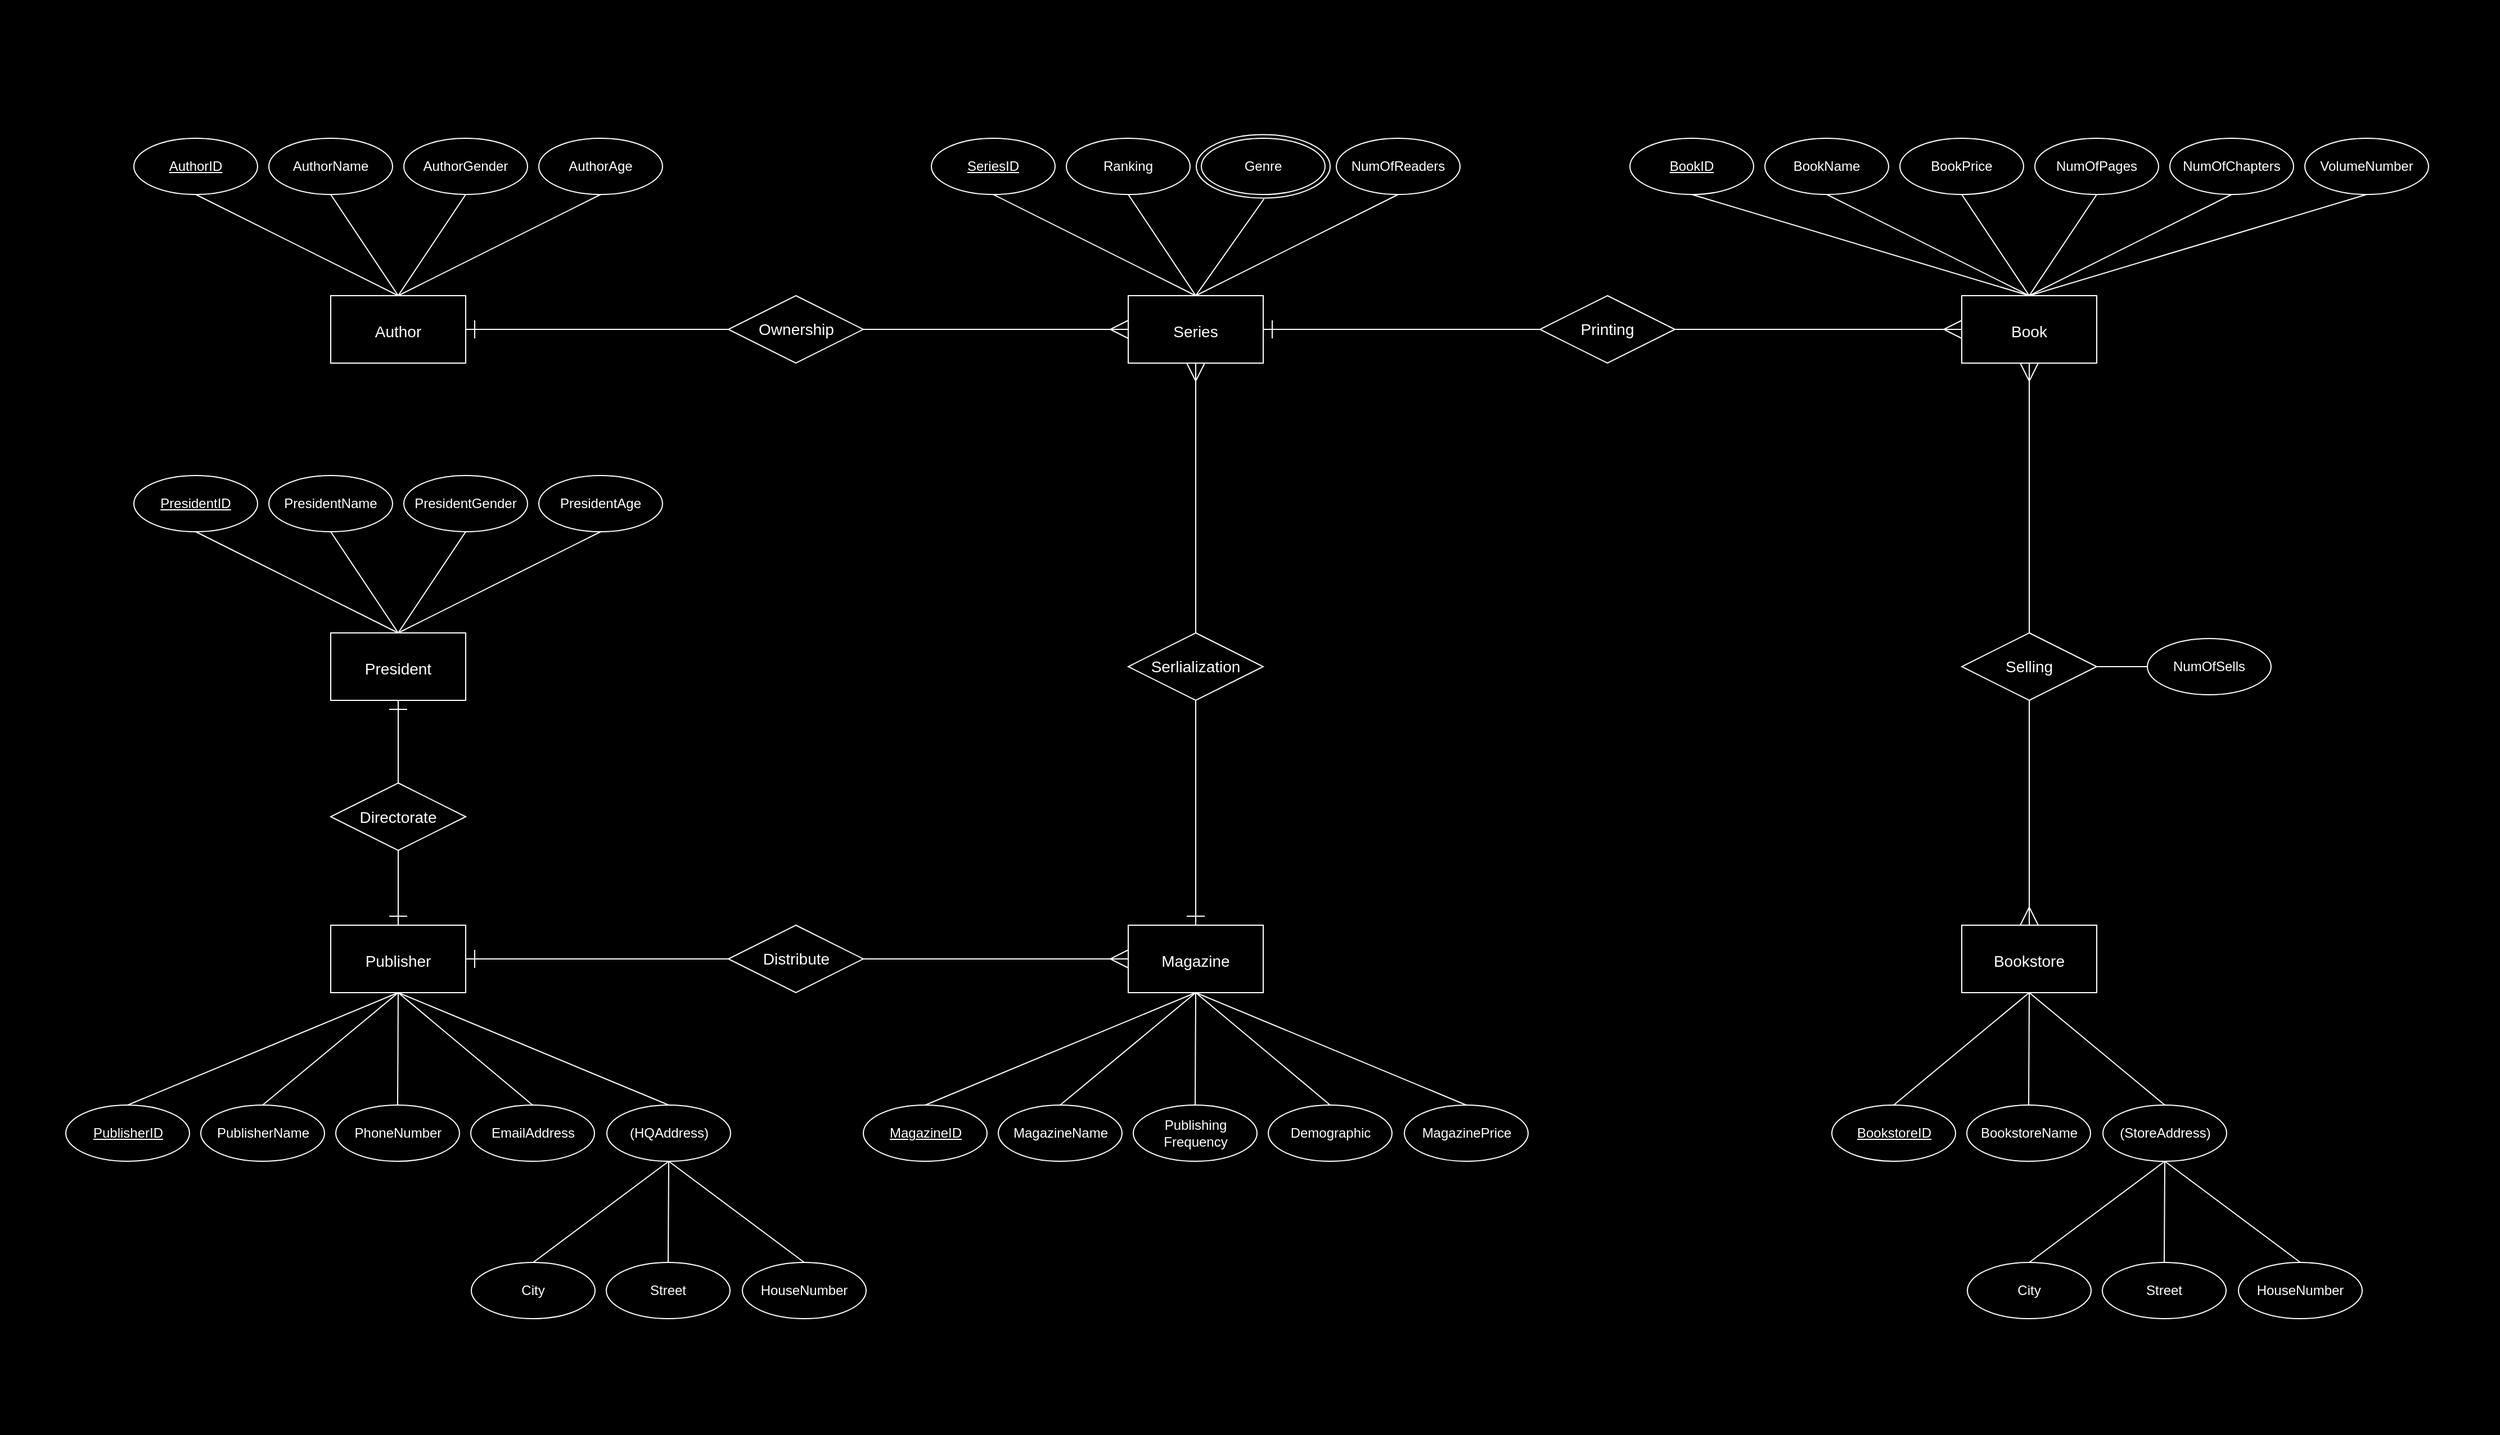 <mxfile version="22.1.5" type="device">
  <diagram name="1 oldal" id="LdYXTPRpe0XMzdJ52JUy">
    <mxGraphModel dx="3323" dy="1775" grid="0" gridSize="10" guides="1" tooltips="1" connect="1" arrows="1" fold="1" page="0" pageScale="1" pageWidth="1169" pageHeight="827" background="#000000" math="0" shadow="0">
      <root>
        <mxCell id="0" />
        <mxCell id="1" parent="0" />
        <mxCell id="yZiEA6InXQyQ__Hl09Rv-120" value="" style="rounded=0;whiteSpace=wrap;html=1;fillColor=#000000;" vertex="1" parent="1">
          <mxGeometry x="-418" y="-282" width="2220" height="1274" as="geometry" />
        </mxCell>
        <mxCell id="yZiEA6InXQyQ__Hl09Rv-39" value="Genre" style="ellipse;whiteSpace=wrap;html=1;fillColor=#000000;strokeColor=#FFFFFF;fontColor=#FFFFFF;" vertex="1" parent="1">
          <mxGeometry x="644.5" y="-163.2" width="119" height="56.4" as="geometry" />
        </mxCell>
        <mxCell id="yZiEA6InXQyQ__Hl09Rv-1" value="AuthorID" style="ellipse;whiteSpace=wrap;html=1;fillColor=#000000;strokeColor=#FFFFFF;fontColor=#FFFFFF;fontStyle=4" vertex="1" parent="1">
          <mxGeometry x="-300" y="-160" width="110" height="50" as="geometry" />
        </mxCell>
        <mxCell id="yZiEA6InXQyQ__Hl09Rv-2" value="&lt;p style=&quot;line-height: 100%;&quot;&gt;&lt;font style=&quot;font-size: 14px;&quot;&gt;Author&lt;/font&gt;&lt;/p&gt;" style="rounded=0;whiteSpace=wrap;html=1;fillColor=#000000;strokeColor=#FFFFFF;fontSize=20;fontColor=#FFFFFF;" vertex="1" parent="1">
          <mxGeometry x="-125" y="-20" width="120" height="60" as="geometry" />
        </mxCell>
        <mxCell id="yZiEA6InXQyQ__Hl09Rv-3" value="Ownership" style="rhombus;whiteSpace=wrap;html=1;fillColor=#000000;strokeColor=#FFFFFF;fontSize=14;fontColor=#FFFFFF;" vertex="1" parent="1">
          <mxGeometry x="228.5" y="-20" width="120" height="60" as="geometry" />
        </mxCell>
        <mxCell id="yZiEA6InXQyQ__Hl09Rv-5" value="&lt;p style=&quot;line-height: 100%;&quot;&gt;&lt;font style=&quot;font-size: 14px;&quot;&gt;Series&lt;/font&gt;&lt;/p&gt;" style="rounded=0;whiteSpace=wrap;html=1;fillColor=#000000;strokeColor=#FFFFFF;fontSize=20;fontColor=#FFFFFF;" vertex="1" parent="1">
          <mxGeometry x="584" y="-20" width="120" height="60" as="geometry" />
        </mxCell>
        <mxCell id="yZiEA6InXQyQ__Hl09Rv-6" value="&lt;p style=&quot;line-height: 100%;&quot;&gt;&lt;font style=&quot;font-size: 14px;&quot;&gt;Book&lt;/font&gt;&lt;/p&gt;" style="rounded=0;whiteSpace=wrap;html=1;fillColor=#000000;strokeColor=#FFFFFF;fontSize=20;fontColor=#FFFFFF;" vertex="1" parent="1">
          <mxGeometry x="1325" y="-20" width="120" height="60" as="geometry" />
        </mxCell>
        <mxCell id="yZiEA6InXQyQ__Hl09Rv-7" value="&lt;p style=&quot;line-height: 100%;&quot;&gt;&lt;font style=&quot;font-size: 14px;&quot;&gt;Bookstore&lt;/font&gt;&lt;/p&gt;" style="rounded=0;whiteSpace=wrap;html=1;fillColor=#000000;strokeColor=#FFFFFF;fontSize=20;fontColor=#FFFFFF;" vertex="1" parent="1">
          <mxGeometry x="1325" y="540" width="120" height="60" as="geometry" />
        </mxCell>
        <mxCell id="yZiEA6InXQyQ__Hl09Rv-8" value="&lt;p style=&quot;line-height: 100%;&quot;&gt;&lt;font style=&quot;font-size: 14px;&quot;&gt;Magazine&lt;/font&gt;&lt;/p&gt;" style="rounded=0;whiteSpace=wrap;html=1;fillColor=#000000;strokeColor=#FFFFFF;fontSize=20;fontColor=#FFFFFF;" vertex="1" parent="1">
          <mxGeometry x="584" y="540" width="120" height="60" as="geometry" />
        </mxCell>
        <mxCell id="yZiEA6InXQyQ__Hl09Rv-9" value="&lt;p style=&quot;line-height: 100%;&quot;&gt;&lt;font style=&quot;font-size: 14px;&quot;&gt;Publisher&lt;/font&gt;&lt;/p&gt;" style="rounded=0;whiteSpace=wrap;html=1;fillColor=#000000;strokeColor=#FFFFFF;fontSize=20;fontColor=#FFFFFF;" vertex="1" parent="1">
          <mxGeometry x="-125" y="540" width="120" height="60" as="geometry" />
        </mxCell>
        <mxCell id="yZiEA6InXQyQ__Hl09Rv-11" value="Printing" style="rhombus;whiteSpace=wrap;html=1;fillColor=#000000;strokeColor=#FFFFFF;fontSize=14;fontColor=#FFFFFF;" vertex="1" parent="1">
          <mxGeometry x="950" y="-20" width="120" height="60" as="geometry" />
        </mxCell>
        <mxCell id="yZiEA6InXQyQ__Hl09Rv-12" value="Serlialization" style="rhombus;whiteSpace=wrap;html=1;fillColor=#000000;strokeColor=#FFFFFF;fontSize=14;fontColor=#FFFFFF;" vertex="1" parent="1">
          <mxGeometry x="584" y="280" width="120" height="60" as="geometry" />
        </mxCell>
        <mxCell id="yZiEA6InXQyQ__Hl09Rv-13" value="Directorate" style="rhombus;whiteSpace=wrap;html=1;fillColor=#000000;strokeColor=#FFFFFF;fontSize=14;fontColor=#FFFFFF;" vertex="1" parent="1">
          <mxGeometry x="-125" y="413.5" width="120" height="60" as="geometry" />
        </mxCell>
        <mxCell id="yZiEA6InXQyQ__Hl09Rv-14" value="Selling" style="rhombus;whiteSpace=wrap;html=1;fillColor=#000000;strokeColor=#FFFFFF;fontSize=14;fontColor=#FFFFFF;" vertex="1" parent="1">
          <mxGeometry x="1325" y="280" width="120" height="60" as="geometry" />
        </mxCell>
        <mxCell id="yZiEA6InXQyQ__Hl09Rv-15" value="AuthorName" style="ellipse;whiteSpace=wrap;html=1;fillColor=#000000;strokeColor=#FFFFFF;fontColor=#FFFFFF;" vertex="1" parent="1">
          <mxGeometry x="-180" y="-160" width="110" height="50" as="geometry" />
        </mxCell>
        <mxCell id="yZiEA6InXQyQ__Hl09Rv-16" value="AuthorGender" style="ellipse;whiteSpace=wrap;html=1;fillColor=#000000;strokeColor=#FFFFFF;fontColor=#FFFFFF;" vertex="1" parent="1">
          <mxGeometry x="-60" y="-160" width="110" height="50" as="geometry" />
        </mxCell>
        <mxCell id="yZiEA6InXQyQ__Hl09Rv-17" value="AuthorAge" style="ellipse;whiteSpace=wrap;html=1;fillColor=#000000;strokeColor=#FFFFFF;fontColor=#FFFFFF;" vertex="1" parent="1">
          <mxGeometry x="60" y="-160" width="110" height="50" as="geometry" />
        </mxCell>
        <mxCell id="yZiEA6InXQyQ__Hl09Rv-19" value="" style="endArrow=none;html=1;rounded=0;strokeColor=#FFFFFF;entryX=0.5;entryY=1;entryDx=0;entryDy=0;exitX=0.5;exitY=0;exitDx=0;exitDy=0;" edge="1" parent="1" source="yZiEA6InXQyQ__Hl09Rv-2" target="yZiEA6InXQyQ__Hl09Rv-1">
          <mxGeometry width="50" height="50" relative="1" as="geometry">
            <mxPoint x="60" y="120" as="sourcePoint" />
            <mxPoint x="110" y="70" as="targetPoint" />
          </mxGeometry>
        </mxCell>
        <mxCell id="yZiEA6InXQyQ__Hl09Rv-20" value="" style="endArrow=none;html=1;rounded=0;strokeColor=#FFFFFF;entryX=0.5;entryY=1;entryDx=0;entryDy=0;exitX=0.5;exitY=0;exitDx=0;exitDy=0;" edge="1" parent="1" source="yZiEA6InXQyQ__Hl09Rv-2" target="yZiEA6InXQyQ__Hl09Rv-15">
          <mxGeometry width="50" height="50" relative="1" as="geometry">
            <mxPoint x="-50" y="-50" as="sourcePoint" />
            <mxPoint x="-60" y="-80" as="targetPoint" />
          </mxGeometry>
        </mxCell>
        <mxCell id="yZiEA6InXQyQ__Hl09Rv-21" value="" style="endArrow=none;html=1;rounded=0;strokeColor=#FFFFFF;entryX=0.5;entryY=1;entryDx=0;entryDy=0;exitX=0.5;exitY=0;exitDx=0;exitDy=0;" edge="1" parent="1" source="yZiEA6InXQyQ__Hl09Rv-2" target="yZiEA6InXQyQ__Hl09Rv-16">
          <mxGeometry width="50" height="50" relative="1" as="geometry">
            <mxPoint x="-60" y="-90" as="sourcePoint" />
            <mxPoint x="-115" y="-120" as="targetPoint" />
          </mxGeometry>
        </mxCell>
        <mxCell id="yZiEA6InXQyQ__Hl09Rv-22" value="" style="endArrow=none;html=1;rounded=0;strokeColor=#FFFFFF;entryX=0.5;entryY=1;entryDx=0;entryDy=0;exitX=0.5;exitY=0;exitDx=0;exitDy=0;" edge="1" parent="1" source="yZiEA6InXQyQ__Hl09Rv-2" target="yZiEA6InXQyQ__Hl09Rv-17">
          <mxGeometry width="50" height="50" relative="1" as="geometry">
            <mxPoint x="-45" as="sourcePoint" />
            <mxPoint x="5" y="-120" as="targetPoint" />
          </mxGeometry>
        </mxCell>
        <mxCell id="yZiEA6InXQyQ__Hl09Rv-23" value="SeriesID" style="ellipse;whiteSpace=wrap;html=1;fillColor=#000000;strokeColor=#FFFFFF;fontColor=#FFFFFF;fontStyle=4" vertex="1" parent="1">
          <mxGeometry x="409" y="-160" width="110" height="50" as="geometry" />
        </mxCell>
        <mxCell id="yZiEA6InXQyQ__Hl09Rv-24" value="Ranking" style="ellipse;whiteSpace=wrap;html=1;fillColor=#000000;strokeColor=#FFFFFF;fontColor=#FFFFFF;" vertex="1" parent="1">
          <mxGeometry x="529" y="-160" width="110" height="50" as="geometry" />
        </mxCell>
        <mxCell id="yZiEA6InXQyQ__Hl09Rv-25" value="Genre" style="ellipse;whiteSpace=wrap;html=1;fillColor=#000000;strokeColor=#FFFFFF;fontColor=#FFFFFF;" vertex="1" parent="1">
          <mxGeometry x="649" y="-160" width="110" height="50" as="geometry" />
        </mxCell>
        <mxCell id="yZiEA6InXQyQ__Hl09Rv-26" value="NumOfReaders" style="ellipse;whiteSpace=wrap;html=1;fillColor=#000000;strokeColor=#FFFFFF;fontColor=#FFFFFF;" vertex="1" parent="1">
          <mxGeometry x="769" y="-160" width="110" height="50" as="geometry" />
        </mxCell>
        <mxCell id="yZiEA6InXQyQ__Hl09Rv-27" value="" style="endArrow=none;html=1;rounded=0;strokeColor=#FFFFFF;entryX=0.5;entryY=1;entryDx=0;entryDy=0;exitX=0.5;exitY=0;exitDx=0;exitDy=0;" edge="1" parent="1" source="yZiEA6InXQyQ__Hl09Rv-5" target="yZiEA6InXQyQ__Hl09Rv-26">
          <mxGeometry width="50" height="50" relative="1" as="geometry">
            <mxPoint x="45" y="-10" as="sourcePoint" />
            <mxPoint x="225" y="-100" as="targetPoint" />
          </mxGeometry>
        </mxCell>
        <mxCell id="yZiEA6InXQyQ__Hl09Rv-28" value="" style="endArrow=none;html=1;rounded=0;strokeColor=#FFFFFF;exitX=0.5;exitY=0;exitDx=0;exitDy=0;entryX=0.506;entryY=1.08;entryDx=0;entryDy=0;entryPerimeter=0;" edge="1" parent="1" source="yZiEA6InXQyQ__Hl09Rv-5" target="yZiEA6InXQyQ__Hl09Rv-25">
          <mxGeometry width="50" height="50" relative="1" as="geometry">
            <mxPoint x="654" y="-10" as="sourcePoint" />
            <mxPoint x="710" y="-90" as="targetPoint" />
          </mxGeometry>
        </mxCell>
        <mxCell id="yZiEA6InXQyQ__Hl09Rv-29" value="" style="endArrow=none;html=1;rounded=0;strokeColor=#FFFFFF;entryX=0.5;entryY=1;entryDx=0;entryDy=0;exitX=0.5;exitY=0;exitDx=0;exitDy=0;" edge="1" parent="1" source="yZiEA6InXQyQ__Hl09Rv-5" target="yZiEA6InXQyQ__Hl09Rv-24">
          <mxGeometry width="50" height="50" relative="1" as="geometry">
            <mxPoint x="650" y="-60" as="sourcePoint" />
            <mxPoint x="714" y="-100" as="targetPoint" />
          </mxGeometry>
        </mxCell>
        <mxCell id="yZiEA6InXQyQ__Hl09Rv-30" value="" style="endArrow=none;html=1;rounded=0;strokeColor=#FFFFFF;entryX=0.5;entryY=1;entryDx=0;entryDy=0;exitX=0.5;exitY=0;exitDx=0;exitDy=0;" edge="1" parent="1" source="yZiEA6InXQyQ__Hl09Rv-5" target="yZiEA6InXQyQ__Hl09Rv-23">
          <mxGeometry width="50" height="50" relative="1" as="geometry">
            <mxPoint x="664" as="sourcePoint" />
            <mxPoint x="594" y="-100" as="targetPoint" />
          </mxGeometry>
        </mxCell>
        <mxCell id="yZiEA6InXQyQ__Hl09Rv-33" value="BookID" style="ellipse;whiteSpace=wrap;html=1;fillColor=#000000;strokeColor=#FFFFFF;fontColor=#FFFFFF;fontStyle=4" vertex="1" parent="1">
          <mxGeometry x="1030" y="-160" width="110" height="50" as="geometry" />
        </mxCell>
        <mxCell id="yZiEA6InXQyQ__Hl09Rv-34" value="BookName" style="ellipse;whiteSpace=wrap;html=1;fillColor=#000000;strokeColor=#FFFFFF;fontColor=#FFFFFF;" vertex="1" parent="1">
          <mxGeometry x="1150" y="-160" width="110" height="50" as="geometry" />
        </mxCell>
        <mxCell id="yZiEA6InXQyQ__Hl09Rv-35" value="BookPrice" style="ellipse;whiteSpace=wrap;html=1;fillColor=#000000;strokeColor=#FFFFFF;fontColor=#FFFFFF;" vertex="1" parent="1">
          <mxGeometry x="1270" y="-160" width="110" height="50" as="geometry" />
        </mxCell>
        <mxCell id="yZiEA6InXQyQ__Hl09Rv-36" value="NumOfPages" style="ellipse;whiteSpace=wrap;html=1;fillColor=#000000;strokeColor=#FFFFFF;fontColor=#FFFFFF;" vertex="1" parent="1">
          <mxGeometry x="1390" y="-160" width="110" height="50" as="geometry" />
        </mxCell>
        <mxCell id="yZiEA6InXQyQ__Hl09Rv-37" value="NumOfChapters" style="ellipse;whiteSpace=wrap;html=1;fillColor=#000000;strokeColor=#FFFFFF;fontColor=#FFFFFF;" vertex="1" parent="1">
          <mxGeometry x="1510" y="-160" width="110" height="50" as="geometry" />
        </mxCell>
        <mxCell id="yZiEA6InXQyQ__Hl09Rv-40" value="VolumeNumber" style="ellipse;whiteSpace=wrap;html=1;fillColor=#000000;strokeColor=#FFFFFF;fontColor=#FFFFFF;" vertex="1" parent="1">
          <mxGeometry x="1630" y="-160" width="110" height="50" as="geometry" />
        </mxCell>
        <mxCell id="yZiEA6InXQyQ__Hl09Rv-42" value="" style="endArrow=none;html=1;rounded=0;strokeColor=#FFFFFF;entryX=0.5;entryY=1;entryDx=0;entryDy=0;exitX=0.5;exitY=0;exitDx=0;exitDy=0;" edge="1" parent="1" source="yZiEA6InXQyQ__Hl09Rv-6" target="yZiEA6InXQyQ__Hl09Rv-33">
          <mxGeometry width="50" height="50" relative="1" as="geometry">
            <mxPoint x="719" y="-10" as="sourcePoint" />
            <mxPoint x="899" y="-100" as="targetPoint" />
          </mxGeometry>
        </mxCell>
        <mxCell id="yZiEA6InXQyQ__Hl09Rv-43" value="" style="endArrow=none;html=1;rounded=0;strokeColor=#FFFFFF;entryX=0.5;entryY=1;entryDx=0;entryDy=0;exitX=0.5;exitY=0;exitDx=0;exitDy=0;" edge="1" parent="1" source="yZiEA6InXQyQ__Hl09Rv-6" target="yZiEA6InXQyQ__Hl09Rv-34">
          <mxGeometry width="50" height="50" relative="1" as="geometry">
            <mxPoint x="1355" y="-50" as="sourcePoint" />
            <mxPoint x="1095" y="-100" as="targetPoint" />
          </mxGeometry>
        </mxCell>
        <mxCell id="yZiEA6InXQyQ__Hl09Rv-44" value="" style="endArrow=none;html=1;rounded=0;strokeColor=#FFFFFF;entryX=0.5;entryY=1;entryDx=0;entryDy=0;exitX=0.5;exitY=0;exitDx=0;exitDy=0;" edge="1" parent="1" source="yZiEA6InXQyQ__Hl09Rv-6" target="yZiEA6InXQyQ__Hl09Rv-35">
          <mxGeometry width="50" height="50" relative="1" as="geometry">
            <mxPoint x="1365" y="-40" as="sourcePoint" />
            <mxPoint x="1215" y="-100" as="targetPoint" />
          </mxGeometry>
        </mxCell>
        <mxCell id="yZiEA6InXQyQ__Hl09Rv-45" value="" style="endArrow=none;html=1;rounded=0;strokeColor=#FFFFFF;entryX=0.5;entryY=1;entryDx=0;entryDy=0;exitX=0.5;exitY=0;exitDx=0;exitDy=0;" edge="1" parent="1" source="yZiEA6InXQyQ__Hl09Rv-6" target="yZiEA6InXQyQ__Hl09Rv-36">
          <mxGeometry width="50" height="50" relative="1" as="geometry">
            <mxPoint x="1375" y="-30" as="sourcePoint" />
            <mxPoint x="1335" y="-100" as="targetPoint" />
          </mxGeometry>
        </mxCell>
        <mxCell id="yZiEA6InXQyQ__Hl09Rv-46" value="" style="endArrow=none;html=1;rounded=0;strokeColor=#FFFFFF;entryX=0.5;entryY=1;entryDx=0;entryDy=0;exitX=0.5;exitY=0;exitDx=0;exitDy=0;" edge="1" parent="1" source="yZiEA6InXQyQ__Hl09Rv-6" target="yZiEA6InXQyQ__Hl09Rv-37">
          <mxGeometry width="50" height="50" relative="1" as="geometry">
            <mxPoint x="1455" y="-80" as="sourcePoint" />
            <mxPoint x="1455" y="-100" as="targetPoint" />
          </mxGeometry>
        </mxCell>
        <mxCell id="yZiEA6InXQyQ__Hl09Rv-47" value="" style="endArrow=none;html=1;rounded=0;strokeColor=#FFFFFF;entryX=0.5;entryY=1;entryDx=0;entryDy=0;exitX=0.5;exitY=0;exitDx=0;exitDy=0;" edge="1" parent="1" source="yZiEA6InXQyQ__Hl09Rv-6" target="yZiEA6InXQyQ__Hl09Rv-40">
          <mxGeometry width="50" height="50" relative="1" as="geometry">
            <mxPoint x="1415" y="-50" as="sourcePoint" />
            <mxPoint x="1575" y="-100" as="targetPoint" />
          </mxGeometry>
        </mxCell>
        <mxCell id="yZiEA6InXQyQ__Hl09Rv-52" value="PresidentID" style="ellipse;whiteSpace=wrap;html=1;fillColor=#000000;strokeColor=#FFFFFF;fontColor=#FFFFFF;fontStyle=4" vertex="1" parent="1">
          <mxGeometry x="-300" y="140" width="110" height="50" as="geometry" />
        </mxCell>
        <mxCell id="yZiEA6InXQyQ__Hl09Rv-53" value="&lt;p style=&quot;line-height: 100%;&quot;&gt;&lt;font style=&quot;font-size: 14px;&quot;&gt;President&lt;/font&gt;&lt;/p&gt;" style="rounded=0;whiteSpace=wrap;html=1;fillColor=#000000;strokeColor=#FFFFFF;fontSize=20;fontColor=#FFFFFF;" vertex="1" parent="1">
          <mxGeometry x="-125" y="280" width="120" height="60" as="geometry" />
        </mxCell>
        <mxCell id="yZiEA6InXQyQ__Hl09Rv-54" value="PresidentName" style="ellipse;whiteSpace=wrap;html=1;fillColor=#000000;strokeColor=#FFFFFF;fontColor=#FFFFFF;" vertex="1" parent="1">
          <mxGeometry x="-180" y="140" width="110" height="50" as="geometry" />
        </mxCell>
        <mxCell id="yZiEA6InXQyQ__Hl09Rv-55" value="PresidentGender" style="ellipse;whiteSpace=wrap;html=1;fillColor=#000000;strokeColor=#FFFFFF;fontColor=#FFFFFF;" vertex="1" parent="1">
          <mxGeometry x="-60" y="140" width="110" height="50" as="geometry" />
        </mxCell>
        <mxCell id="yZiEA6InXQyQ__Hl09Rv-56" value="PresidentAge" style="ellipse;whiteSpace=wrap;html=1;fillColor=#000000;strokeColor=#FFFFFF;fontColor=#FFFFFF;" vertex="1" parent="1">
          <mxGeometry x="60" y="140" width="110" height="50" as="geometry" />
        </mxCell>
        <mxCell id="yZiEA6InXQyQ__Hl09Rv-57" value="" style="endArrow=none;html=1;rounded=0;strokeColor=#FFFFFF;entryX=0.5;entryY=1;entryDx=0;entryDy=0;exitX=0.5;exitY=0;exitDx=0;exitDy=0;" edge="1" parent="1" source="yZiEA6InXQyQ__Hl09Rv-53" target="yZiEA6InXQyQ__Hl09Rv-52">
          <mxGeometry width="50" height="50" relative="1" as="geometry">
            <mxPoint x="60" y="420" as="sourcePoint" />
            <mxPoint x="110" y="370" as="targetPoint" />
          </mxGeometry>
        </mxCell>
        <mxCell id="yZiEA6InXQyQ__Hl09Rv-58" value="" style="endArrow=none;html=1;rounded=0;strokeColor=#FFFFFF;entryX=0.5;entryY=1;entryDx=0;entryDy=0;exitX=0.5;exitY=0;exitDx=0;exitDy=0;" edge="1" parent="1" source="yZiEA6InXQyQ__Hl09Rv-53" target="yZiEA6InXQyQ__Hl09Rv-54">
          <mxGeometry width="50" height="50" relative="1" as="geometry">
            <mxPoint x="-50" y="250" as="sourcePoint" />
            <mxPoint x="-60" y="220" as="targetPoint" />
          </mxGeometry>
        </mxCell>
        <mxCell id="yZiEA6InXQyQ__Hl09Rv-59" value="" style="endArrow=none;html=1;rounded=0;strokeColor=#FFFFFF;entryX=0.5;entryY=1;entryDx=0;entryDy=0;exitX=0.5;exitY=0;exitDx=0;exitDy=0;" edge="1" parent="1" source="yZiEA6InXQyQ__Hl09Rv-53" target="yZiEA6InXQyQ__Hl09Rv-55">
          <mxGeometry width="50" height="50" relative="1" as="geometry">
            <mxPoint x="-60" y="210" as="sourcePoint" />
            <mxPoint x="-115" y="180" as="targetPoint" />
          </mxGeometry>
        </mxCell>
        <mxCell id="yZiEA6InXQyQ__Hl09Rv-60" value="" style="endArrow=none;html=1;rounded=0;strokeColor=#FFFFFF;entryX=0.5;entryY=1;entryDx=0;entryDy=0;exitX=0.5;exitY=0;exitDx=0;exitDy=0;" edge="1" parent="1" source="yZiEA6InXQyQ__Hl09Rv-53" target="yZiEA6InXQyQ__Hl09Rv-56">
          <mxGeometry width="50" height="50" relative="1" as="geometry">
            <mxPoint x="-45" y="300" as="sourcePoint" />
            <mxPoint x="5" y="180" as="targetPoint" />
          </mxGeometry>
        </mxCell>
        <mxCell id="yZiEA6InXQyQ__Hl09Rv-62" value="MagazineID" style="ellipse;whiteSpace=wrap;html=1;fillColor=#000000;strokeColor=#FFFFFF;fontColor=#FFFFFF;fontStyle=4" vertex="1" parent="1">
          <mxGeometry x="348.5" y="700" width="110" height="50" as="geometry" />
        </mxCell>
        <mxCell id="yZiEA6InXQyQ__Hl09Rv-63" value="MagazineName" style="ellipse;whiteSpace=wrap;html=1;fillColor=#000000;strokeColor=#FFFFFF;fontColor=#FFFFFF;" vertex="1" parent="1">
          <mxGeometry x="468.5" y="700" width="110" height="50" as="geometry" />
        </mxCell>
        <mxCell id="yZiEA6InXQyQ__Hl09Rv-64" value="Publishing Frequency" style="ellipse;whiteSpace=wrap;html=1;fillColor=#000000;strokeColor=#FFFFFF;fontColor=#FFFFFF;" vertex="1" parent="1">
          <mxGeometry x="588.5" y="700" width="110" height="50" as="geometry" />
        </mxCell>
        <mxCell id="yZiEA6InXQyQ__Hl09Rv-65" value="Demographic" style="ellipse;whiteSpace=wrap;html=1;fillColor=#000000;strokeColor=#FFFFFF;fontColor=#FFFFFF;" vertex="1" parent="1">
          <mxGeometry x="708.5" y="700" width="110" height="50" as="geometry" />
        </mxCell>
        <mxCell id="yZiEA6InXQyQ__Hl09Rv-66" value="MagazinePrice" style="ellipse;whiteSpace=wrap;html=1;fillColor=#000000;strokeColor=#FFFFFF;fontColor=#FFFFFF;" vertex="1" parent="1">
          <mxGeometry x="829.5" y="700" width="110" height="50" as="geometry" />
        </mxCell>
        <mxCell id="yZiEA6InXQyQ__Hl09Rv-67" value="" style="endArrow=none;html=1;rounded=0;strokeColor=#FFFFFF;entryX=0.5;entryY=1;entryDx=0;entryDy=0;exitX=0.5;exitY=0;exitDx=0;exitDy=0;" edge="1" parent="1" source="yZiEA6InXQyQ__Hl09Rv-62" target="yZiEA6InXQyQ__Hl09Rv-8">
          <mxGeometry width="50" height="50" relative="1" as="geometry">
            <mxPoint x="348.5" y="660" as="sourcePoint" />
            <mxPoint x="528.5" y="570" as="targetPoint" />
          </mxGeometry>
        </mxCell>
        <mxCell id="yZiEA6InXQyQ__Hl09Rv-68" value="" style="endArrow=none;html=1;rounded=0;strokeColor=#FFFFFF;entryX=0.5;entryY=1;entryDx=0;entryDy=0;exitX=0.5;exitY=0;exitDx=0;exitDy=0;" edge="1" parent="1" source="yZiEA6InXQyQ__Hl09Rv-63" target="yZiEA6InXQyQ__Hl09Rv-8">
          <mxGeometry width="50" height="50" relative="1" as="geometry">
            <mxPoint x="414" y="710" as="sourcePoint" />
            <mxPoint x="654" y="610" as="targetPoint" />
          </mxGeometry>
        </mxCell>
        <mxCell id="yZiEA6InXQyQ__Hl09Rv-69" value="" style="endArrow=none;html=1;rounded=0;strokeColor=#FFFFFF;entryX=0.5;entryY=1;entryDx=0;entryDy=0;exitX=0.5;exitY=0;exitDx=0;exitDy=0;" edge="1" parent="1" source="yZiEA6InXQyQ__Hl09Rv-64" target="yZiEA6InXQyQ__Hl09Rv-8">
          <mxGeometry width="50" height="50" relative="1" as="geometry">
            <mxPoint x="534" y="710" as="sourcePoint" />
            <mxPoint x="664" y="620" as="targetPoint" />
          </mxGeometry>
        </mxCell>
        <mxCell id="yZiEA6InXQyQ__Hl09Rv-70" value="" style="endArrow=none;html=1;rounded=0;strokeColor=#FFFFFF;entryX=0.5;entryY=1;entryDx=0;entryDy=0;exitX=0.5;exitY=0;exitDx=0;exitDy=0;" edge="1" parent="1" source="yZiEA6InXQyQ__Hl09Rv-65" target="yZiEA6InXQyQ__Hl09Rv-8">
          <mxGeometry width="50" height="50" relative="1" as="geometry">
            <mxPoint x="654" y="710" as="sourcePoint" />
            <mxPoint x="674" y="630" as="targetPoint" />
          </mxGeometry>
        </mxCell>
        <mxCell id="yZiEA6InXQyQ__Hl09Rv-71" value="" style="endArrow=none;html=1;rounded=0;strokeColor=#FFFFFF;entryX=0.5;entryY=1;entryDx=0;entryDy=0;exitX=0.5;exitY=0;exitDx=0;exitDy=0;" edge="1" parent="1" source="yZiEA6InXQyQ__Hl09Rv-66" target="yZiEA6InXQyQ__Hl09Rv-8">
          <mxGeometry width="50" height="50" relative="1" as="geometry">
            <mxPoint x="774" y="710" as="sourcePoint" />
            <mxPoint x="684" y="640" as="targetPoint" />
          </mxGeometry>
        </mxCell>
        <mxCell id="yZiEA6InXQyQ__Hl09Rv-72" value="" style="endArrow=ERone;html=1;rounded=0;strokeColor=#FFFFFF;entryX=0.5;entryY=0;entryDx=0;entryDy=0;exitX=0.5;exitY=1;exitDx=0;exitDy=0;endSize=14;startSize=14;endFill=0;" edge="1" parent="1" source="yZiEA6InXQyQ__Hl09Rv-12" target="yZiEA6InXQyQ__Hl09Rv-8">
          <mxGeometry width="50" height="50" relative="1" as="geometry">
            <mxPoint x="414" y="710" as="sourcePoint" />
            <mxPoint x="654" y="610" as="targetPoint" />
          </mxGeometry>
        </mxCell>
        <mxCell id="yZiEA6InXQyQ__Hl09Rv-73" value="" style="endArrow=ERone;html=1;rounded=0;strokeColor=#FFFFFF;entryX=1;entryY=0.5;entryDx=0;entryDy=0;exitX=0;exitY=0.5;exitDx=0;exitDy=0;endSize=14;startSize=14;endFill=0;" edge="1" parent="1" source="yZiEA6InXQyQ__Hl09Rv-102" target="yZiEA6InXQyQ__Hl09Rv-9">
          <mxGeometry width="50" height="50" relative="1" as="geometry">
            <mxPoint x="654" y="350" as="sourcePoint" />
            <mxPoint x="654" y="550" as="targetPoint" />
          </mxGeometry>
        </mxCell>
        <mxCell id="yZiEA6InXQyQ__Hl09Rv-74" value="" style="endArrow=ERone;html=1;rounded=0;strokeColor=#FFFFFF;entryX=0.5;entryY=0;entryDx=0;entryDy=0;exitX=0.5;exitY=1;exitDx=0;exitDy=0;endSize=14;startSize=14;startArrow=none;startFill=0;endFill=0;" edge="1" parent="1" source="yZiEA6InXQyQ__Hl09Rv-13" target="yZiEA6InXQyQ__Hl09Rv-9">
          <mxGeometry width="50" height="50" relative="1" as="geometry">
            <mxPoint x="494" y="580" as="sourcePoint" />
            <mxPoint x="5" y="580" as="targetPoint" />
          </mxGeometry>
        </mxCell>
        <mxCell id="yZiEA6InXQyQ__Hl09Rv-75" value="" style="endArrow=none;html=1;rounded=0;strokeColor=#FFFFFF;entryX=0.5;entryY=0;entryDx=0;entryDy=0;exitX=0.5;exitY=1;exitDx=0;exitDy=0;endSize=14;startSize=14;startArrow=ERone;startFill=0;" edge="1" parent="1" source="yZiEA6InXQyQ__Hl09Rv-53" target="yZiEA6InXQyQ__Hl09Rv-13">
          <mxGeometry width="50" height="50" relative="1" as="geometry">
            <mxPoint x="-55" y="484" as="sourcePoint" />
            <mxPoint x="-55" y="550" as="targetPoint" />
          </mxGeometry>
        </mxCell>
        <mxCell id="yZiEA6InXQyQ__Hl09Rv-76" value="" style="endArrow=ERone;html=1;rounded=0;strokeColor=#FFFFFF;entryX=1;entryY=0.5;entryDx=0;entryDy=0;exitX=0;exitY=0.5;exitDx=0;exitDy=0;startArrow=none;startFill=0;endFill=0;endSize=14;startSize=14;" edge="1" parent="1" source="yZiEA6InXQyQ__Hl09Rv-3" target="yZiEA6InXQyQ__Hl09Rv-2">
          <mxGeometry width="50" height="50" relative="1" as="geometry">
            <mxPoint x="220" y="10" as="sourcePoint" />
            <mxPoint x="-15" y="424" as="targetPoint" />
          </mxGeometry>
        </mxCell>
        <mxCell id="yZiEA6InXQyQ__Hl09Rv-77" value="" style="endArrow=none;html=1;rounded=0;strokeColor=#FFFFFF;entryX=1;entryY=0.5;entryDx=0;entryDy=0;exitX=0;exitY=0.5;exitDx=0;exitDy=0;startArrow=ERmany;startFill=0;endSize=14;startSize=14;" edge="1" parent="1" source="yZiEA6InXQyQ__Hl09Rv-5" target="yZiEA6InXQyQ__Hl09Rv-3">
          <mxGeometry width="50" height="50" relative="1" as="geometry">
            <mxPoint x="290" y="20" as="sourcePoint" />
            <mxPoint x="105" y="20" as="targetPoint" />
          </mxGeometry>
        </mxCell>
        <mxCell id="yZiEA6InXQyQ__Hl09Rv-78" value="" style="endArrow=none;html=1;rounded=0;strokeColor=#FFFFFF;entryX=0.5;entryY=0;entryDx=0;entryDy=0;exitX=0.5;exitY=1;exitDx=0;exitDy=0;endSize=14;startSize=14;startArrow=ERmany;startFill=0;" edge="1" parent="1" source="yZiEA6InXQyQ__Hl09Rv-5" target="yZiEA6InXQyQ__Hl09Rv-12">
          <mxGeometry width="50" height="50" relative="1" as="geometry">
            <mxPoint x="594" y="20" as="sourcePoint" />
            <mxPoint x="410" y="20" as="targetPoint" />
          </mxGeometry>
        </mxCell>
        <mxCell id="yZiEA6InXQyQ__Hl09Rv-79" value="" style="endArrow=ERone;html=1;rounded=0;strokeColor=#FFFFFF;entryX=1;entryY=0.5;entryDx=0;entryDy=0;exitX=0;exitY=0.5;exitDx=0;exitDy=0;endSize=14;startSize=14;endFill=0;" edge="1" parent="1" source="yZiEA6InXQyQ__Hl09Rv-11" target="yZiEA6InXQyQ__Hl09Rv-5">
          <mxGeometry width="50" height="50" relative="1" as="geometry">
            <mxPoint x="654" y="50" as="sourcePoint" />
            <mxPoint x="654" y="290" as="targetPoint" />
          </mxGeometry>
        </mxCell>
        <mxCell id="yZiEA6InXQyQ__Hl09Rv-80" value="" style="endArrow=none;html=1;rounded=0;strokeColor=#FFFFFF;entryX=1;entryY=0.5;entryDx=0;entryDy=0;exitX=0;exitY=0.5;exitDx=0;exitDy=0;endSize=14;startSize=14;startArrow=ERmany;startFill=0;" edge="1" parent="1" source="yZiEA6InXQyQ__Hl09Rv-6" target="yZiEA6InXQyQ__Hl09Rv-11">
          <mxGeometry width="50" height="50" relative="1" as="geometry">
            <mxPoint x="960" y="20" as="sourcePoint" />
            <mxPoint x="714" y="20" as="targetPoint" />
          </mxGeometry>
        </mxCell>
        <mxCell id="yZiEA6InXQyQ__Hl09Rv-81" value="" style="endArrow=ERmany;html=1;rounded=0;strokeColor=#FFFFFF;entryX=0.5;entryY=1;entryDx=0;entryDy=0;exitX=0.5;exitY=0;exitDx=0;exitDy=0;endSize=14;startSize=14;endFill=0;" edge="1" parent="1" source="yZiEA6InXQyQ__Hl09Rv-14" target="yZiEA6InXQyQ__Hl09Rv-6">
          <mxGeometry width="50" height="50" relative="1" as="geometry">
            <mxPoint x="1335" y="20" as="sourcePoint" />
            <mxPoint x="1080" y="20" as="targetPoint" />
          </mxGeometry>
        </mxCell>
        <mxCell id="yZiEA6InXQyQ__Hl09Rv-82" value="" style="endArrow=none;html=1;rounded=0;strokeColor=#FFFFFF;entryX=0.5;entryY=1;entryDx=0;entryDy=0;exitX=0.5;exitY=0;exitDx=0;exitDy=0;endSize=14;startSize=14;endFill=0;startArrow=ERmany;startFill=0;" edge="1" parent="1" source="yZiEA6InXQyQ__Hl09Rv-7" target="yZiEA6InXQyQ__Hl09Rv-14">
          <mxGeometry width="50" height="50" relative="1" as="geometry">
            <mxPoint x="1395" y="290" as="sourcePoint" />
            <mxPoint x="1395" y="50" as="targetPoint" />
          </mxGeometry>
        </mxCell>
        <mxCell id="yZiEA6InXQyQ__Hl09Rv-83" value="PublisherID" style="ellipse;whiteSpace=wrap;html=1;fillColor=#000000;strokeColor=#FFFFFF;fontColor=#FFFFFF;fontStyle=4" vertex="1" parent="1">
          <mxGeometry x="-360.5" y="700" width="110" height="50" as="geometry" />
        </mxCell>
        <mxCell id="yZiEA6InXQyQ__Hl09Rv-84" value="PublisherName" style="ellipse;whiteSpace=wrap;html=1;fillColor=#000000;strokeColor=#FFFFFF;fontColor=#FFFFFF;" vertex="1" parent="1">
          <mxGeometry x="-240.5" y="700" width="110" height="50" as="geometry" />
        </mxCell>
        <mxCell id="yZiEA6InXQyQ__Hl09Rv-85" value="PhoneNumber" style="ellipse;whiteSpace=wrap;html=1;fillColor=#000000;strokeColor=#FFFFFF;fontColor=#FFFFFF;" vertex="1" parent="1">
          <mxGeometry x="-120.5" y="700" width="110" height="50" as="geometry" />
        </mxCell>
        <mxCell id="yZiEA6InXQyQ__Hl09Rv-86" value="EmailAddress" style="ellipse;whiteSpace=wrap;html=1;fillColor=#000000;strokeColor=#FFFFFF;fontColor=#FFFFFF;" vertex="1" parent="1">
          <mxGeometry x="-0.5" y="700" width="110" height="50" as="geometry" />
        </mxCell>
        <mxCell id="yZiEA6InXQyQ__Hl09Rv-87" value="(HQAddress)" style="ellipse;whiteSpace=wrap;html=1;fillColor=#000000;strokeColor=#FFFFFF;fontColor=#FFFFFF;" vertex="1" parent="1">
          <mxGeometry x="120.5" y="700" width="110" height="50" as="geometry" />
        </mxCell>
        <mxCell id="yZiEA6InXQyQ__Hl09Rv-91" value="City" style="ellipse;whiteSpace=wrap;html=1;fillColor=#000000;strokeColor=#FFFFFF;fontColor=#FFFFFF;" vertex="1" parent="1">
          <mxGeometry y="840" width="110" height="50" as="geometry" />
        </mxCell>
        <mxCell id="yZiEA6InXQyQ__Hl09Rv-92" value="Street" style="ellipse;whiteSpace=wrap;html=1;fillColor=#000000;strokeColor=#FFFFFF;fontColor=#FFFFFF;" vertex="1" parent="1">
          <mxGeometry x="120" y="840" width="110" height="50" as="geometry" />
        </mxCell>
        <mxCell id="yZiEA6InXQyQ__Hl09Rv-93" value="HouseNumber" style="ellipse;whiteSpace=wrap;html=1;fillColor=#000000;strokeColor=#FFFFFF;fontColor=#FFFFFF;" vertex="1" parent="1">
          <mxGeometry x="241" y="840" width="110" height="50" as="geometry" />
        </mxCell>
        <mxCell id="yZiEA6InXQyQ__Hl09Rv-94" value="" style="endArrow=none;html=1;rounded=0;strokeColor=#FFFFFF;entryX=0.5;entryY=1;entryDx=0;entryDy=0;exitX=0.5;exitY=0;exitDx=0;exitDy=0;" edge="1" parent="1" source="yZiEA6InXQyQ__Hl09Rv-91" target="yZiEA6InXQyQ__Hl09Rv-87">
          <mxGeometry width="50" height="50" relative="1" as="geometry">
            <mxPoint x="414" y="710" as="sourcePoint" />
            <mxPoint x="654" y="610" as="targetPoint" />
          </mxGeometry>
        </mxCell>
        <mxCell id="yZiEA6InXQyQ__Hl09Rv-95" value="" style="endArrow=none;html=1;rounded=0;strokeColor=#FFFFFF;exitX=0.5;exitY=0;exitDx=0;exitDy=0;entryX=0.5;entryY=1;entryDx=0;entryDy=0;" edge="1" parent="1" source="yZiEA6InXQyQ__Hl09Rv-92" target="yZiEA6InXQyQ__Hl09Rv-87">
          <mxGeometry width="50" height="50" relative="1" as="geometry">
            <mxPoint x="65" y="850" as="sourcePoint" />
            <mxPoint x="190" y="800" as="targetPoint" />
          </mxGeometry>
        </mxCell>
        <mxCell id="yZiEA6InXQyQ__Hl09Rv-96" value="" style="endArrow=none;html=1;rounded=0;strokeColor=#FFFFFF;entryX=0.5;entryY=1;entryDx=0;entryDy=0;exitX=0.5;exitY=0;exitDx=0;exitDy=0;" edge="1" parent="1" source="yZiEA6InXQyQ__Hl09Rv-93" target="yZiEA6InXQyQ__Hl09Rv-87">
          <mxGeometry width="50" height="50" relative="1" as="geometry">
            <mxPoint x="185" y="850" as="sourcePoint" />
            <mxPoint x="196" y="770" as="targetPoint" />
          </mxGeometry>
        </mxCell>
        <mxCell id="yZiEA6InXQyQ__Hl09Rv-97" value="" style="endArrow=none;html=1;rounded=0;strokeColor=#FFFFFF;exitX=0.5;exitY=0;exitDx=0;exitDy=0;entryX=0.5;entryY=1;entryDx=0;entryDy=0;" edge="1" parent="1" source="yZiEA6InXQyQ__Hl09Rv-87" target="yZiEA6InXQyQ__Hl09Rv-9">
          <mxGeometry width="50" height="50" relative="1" as="geometry">
            <mxPoint x="185" y="850" as="sourcePoint" />
            <mxPoint x="186" y="760" as="targetPoint" />
          </mxGeometry>
        </mxCell>
        <mxCell id="yZiEA6InXQyQ__Hl09Rv-98" value="" style="endArrow=none;html=1;rounded=0;strokeColor=#FFFFFF;exitX=0.5;exitY=0;exitDx=0;exitDy=0;entryX=0.5;entryY=1;entryDx=0;entryDy=0;" edge="1" parent="1" source="yZiEA6InXQyQ__Hl09Rv-86" target="yZiEA6InXQyQ__Hl09Rv-9">
          <mxGeometry width="50" height="50" relative="1" as="geometry">
            <mxPoint x="186" y="710" as="sourcePoint" />
            <mxPoint x="-55" y="610" as="targetPoint" />
          </mxGeometry>
        </mxCell>
        <mxCell id="yZiEA6InXQyQ__Hl09Rv-99" value="" style="endArrow=none;html=1;rounded=0;strokeColor=#FFFFFF;exitX=0.5;exitY=0;exitDx=0;exitDy=0;entryX=0.5;entryY=1;entryDx=0;entryDy=0;" edge="1" parent="1" source="yZiEA6InXQyQ__Hl09Rv-85" target="yZiEA6InXQyQ__Hl09Rv-9">
          <mxGeometry width="50" height="50" relative="1" as="geometry">
            <mxPoint x="65" y="710" as="sourcePoint" />
            <mxPoint x="-55" y="610" as="targetPoint" />
          </mxGeometry>
        </mxCell>
        <mxCell id="yZiEA6InXQyQ__Hl09Rv-100" value="" style="endArrow=none;html=1;rounded=0;strokeColor=#FFFFFF;exitX=0.5;exitY=0;exitDx=0;exitDy=0;entryX=0.5;entryY=1;entryDx=0;entryDy=0;" edge="1" parent="1" source="yZiEA6InXQyQ__Hl09Rv-84" target="yZiEA6InXQyQ__Hl09Rv-9">
          <mxGeometry width="50" height="50" relative="1" as="geometry">
            <mxPoint x="-55" y="710" as="sourcePoint" />
            <mxPoint x="-45" y="620" as="targetPoint" />
          </mxGeometry>
        </mxCell>
        <mxCell id="yZiEA6InXQyQ__Hl09Rv-101" value="" style="endArrow=none;html=1;rounded=0;strokeColor=#FFFFFF;exitX=0.5;exitY=0;exitDx=0;exitDy=0;entryX=0.5;entryY=1;entryDx=0;entryDy=0;" edge="1" parent="1" source="yZiEA6InXQyQ__Hl09Rv-83" target="yZiEA6InXQyQ__Hl09Rv-9">
          <mxGeometry width="50" height="50" relative="1" as="geometry">
            <mxPoint x="-175" y="710" as="sourcePoint" />
            <mxPoint x="-35" y="630" as="targetPoint" />
          </mxGeometry>
        </mxCell>
        <mxCell id="yZiEA6InXQyQ__Hl09Rv-102" value="Distribute" style="rhombus;whiteSpace=wrap;html=1;fillColor=#000000;strokeColor=#FFFFFF;fontSize=14;fontColor=#FFFFFF;" vertex="1" parent="1">
          <mxGeometry x="228.5" y="540" width="120" height="60" as="geometry" />
        </mxCell>
        <mxCell id="yZiEA6InXQyQ__Hl09Rv-103" value="" style="endArrow=none;html=1;rounded=0;strokeColor=#FFFFFF;entryX=1;entryY=0.5;entryDx=0;entryDy=0;exitX=0;exitY=0.5;exitDx=0;exitDy=0;endSize=14;startSize=14;startArrow=ERmany;startFill=0;" edge="1" parent="1" source="yZiEA6InXQyQ__Hl09Rv-8" target="yZiEA6InXQyQ__Hl09Rv-102">
          <mxGeometry width="50" height="50" relative="1" as="geometry">
            <mxPoint x="239" y="580" as="sourcePoint" />
            <mxPoint x="5" y="580" as="targetPoint" />
          </mxGeometry>
        </mxCell>
        <mxCell id="yZiEA6InXQyQ__Hl09Rv-104" value="NumOfSells" style="ellipse;whiteSpace=wrap;html=1;fillColor=#000000;strokeColor=#FFFFFF;fontColor=#FFFFFF;" vertex="1" parent="1">
          <mxGeometry x="1490" y="285" width="110" height="50" as="geometry" />
        </mxCell>
        <mxCell id="yZiEA6InXQyQ__Hl09Rv-107" value="BookstoreID" style="ellipse;whiteSpace=wrap;html=1;fillColor=#000000;strokeColor=#FFFFFF;fontColor=#FFFFFF;fontStyle=4" vertex="1" parent="1">
          <mxGeometry x="1209.5" y="700" width="110" height="50" as="geometry" />
        </mxCell>
        <mxCell id="yZiEA6InXQyQ__Hl09Rv-108" value="BookstoreName" style="ellipse;whiteSpace=wrap;html=1;fillColor=#000000;strokeColor=#FFFFFF;fontColor=#FFFFFF;" vertex="1" parent="1">
          <mxGeometry x="1329.5" y="700" width="110" height="50" as="geometry" />
        </mxCell>
        <mxCell id="yZiEA6InXQyQ__Hl09Rv-109" value="(StoreAddress)" style="ellipse;whiteSpace=wrap;html=1;fillColor=#000000;strokeColor=#FFFFFF;fontColor=#FFFFFF;" vertex="1" parent="1">
          <mxGeometry x="1450.5" y="700" width="110" height="50" as="geometry" />
        </mxCell>
        <mxCell id="yZiEA6InXQyQ__Hl09Rv-110" value="City" style="ellipse;whiteSpace=wrap;html=1;fillColor=#000000;strokeColor=#FFFFFF;fontColor=#FFFFFF;" vertex="1" parent="1">
          <mxGeometry x="1330" y="840" width="110" height="50" as="geometry" />
        </mxCell>
        <mxCell id="yZiEA6InXQyQ__Hl09Rv-111" value="Street" style="ellipse;whiteSpace=wrap;html=1;fillColor=#000000;strokeColor=#FFFFFF;fontColor=#FFFFFF;" vertex="1" parent="1">
          <mxGeometry x="1450" y="840" width="110" height="50" as="geometry" />
        </mxCell>
        <mxCell id="yZiEA6InXQyQ__Hl09Rv-112" value="HouseNumber" style="ellipse;whiteSpace=wrap;html=1;fillColor=#000000;strokeColor=#FFFFFF;fontColor=#FFFFFF;" vertex="1" parent="1">
          <mxGeometry x="1571" y="840" width="110" height="50" as="geometry" />
        </mxCell>
        <mxCell id="yZiEA6InXQyQ__Hl09Rv-113" value="" style="endArrow=none;html=1;rounded=0;strokeColor=#FFFFFF;entryX=0.5;entryY=1;entryDx=0;entryDy=0;exitX=0.5;exitY=0;exitDx=0;exitDy=0;" edge="1" parent="1" source="yZiEA6InXQyQ__Hl09Rv-107" target="yZiEA6InXQyQ__Hl09Rv-7">
          <mxGeometry width="50" height="50" relative="1" as="geometry">
            <mxPoint x="894" y="710" as="sourcePoint" />
            <mxPoint x="654" y="610" as="targetPoint" />
          </mxGeometry>
        </mxCell>
        <mxCell id="yZiEA6InXQyQ__Hl09Rv-114" value="" style="endArrow=none;html=1;rounded=0;strokeColor=#FFFFFF;entryX=0.5;entryY=1;entryDx=0;entryDy=0;exitX=0.5;exitY=0;exitDx=0;exitDy=0;" edge="1" parent="1" source="yZiEA6InXQyQ__Hl09Rv-108" target="yZiEA6InXQyQ__Hl09Rv-7">
          <mxGeometry width="50" height="50" relative="1" as="geometry">
            <mxPoint x="1275" y="710" as="sourcePoint" />
            <mxPoint x="1395" y="610" as="targetPoint" />
          </mxGeometry>
        </mxCell>
        <mxCell id="yZiEA6InXQyQ__Hl09Rv-115" value="" style="endArrow=none;html=1;rounded=0;strokeColor=#FFFFFF;entryX=0.5;entryY=1;entryDx=0;entryDy=0;exitX=0.5;exitY=0;exitDx=0;exitDy=0;" edge="1" parent="1" source="yZiEA6InXQyQ__Hl09Rv-109" target="yZiEA6InXQyQ__Hl09Rv-7">
          <mxGeometry width="50" height="50" relative="1" as="geometry">
            <mxPoint x="1395" y="710" as="sourcePoint" />
            <mxPoint x="1395" y="610" as="targetPoint" />
          </mxGeometry>
        </mxCell>
        <mxCell id="yZiEA6InXQyQ__Hl09Rv-116" value="" style="endArrow=none;html=1;rounded=0;strokeColor=#FFFFFF;entryX=0.5;entryY=1;entryDx=0;entryDy=0;exitX=0.5;exitY=0;exitDx=0;exitDy=0;" edge="1" parent="1" source="yZiEA6InXQyQ__Hl09Rv-110" target="yZiEA6InXQyQ__Hl09Rv-109">
          <mxGeometry width="50" height="50" relative="1" as="geometry">
            <mxPoint x="1516" y="710" as="sourcePoint" />
            <mxPoint x="1395" y="610" as="targetPoint" />
          </mxGeometry>
        </mxCell>
        <mxCell id="yZiEA6InXQyQ__Hl09Rv-117" value="" style="endArrow=none;html=1;rounded=0;strokeColor=#FFFFFF;entryX=0.5;entryY=1;entryDx=0;entryDy=0;exitX=0.5;exitY=0;exitDx=0;exitDy=0;" edge="1" parent="1" source="yZiEA6InXQyQ__Hl09Rv-111" target="yZiEA6InXQyQ__Hl09Rv-109">
          <mxGeometry width="50" height="50" relative="1" as="geometry">
            <mxPoint x="1395" y="850" as="sourcePoint" />
            <mxPoint x="1516" y="760" as="targetPoint" />
          </mxGeometry>
        </mxCell>
        <mxCell id="yZiEA6InXQyQ__Hl09Rv-118" value="" style="endArrow=none;html=1;rounded=0;strokeColor=#FFFFFF;entryX=0.5;entryY=1;entryDx=0;entryDy=0;exitX=0.5;exitY=0;exitDx=0;exitDy=0;" edge="1" parent="1" source="yZiEA6InXQyQ__Hl09Rv-112" target="yZiEA6InXQyQ__Hl09Rv-109">
          <mxGeometry width="50" height="50" relative="1" as="geometry">
            <mxPoint x="1515" y="850" as="sourcePoint" />
            <mxPoint x="1516" y="760" as="targetPoint" />
          </mxGeometry>
        </mxCell>
        <mxCell id="yZiEA6InXQyQ__Hl09Rv-119" value="" style="endArrow=none;html=1;rounded=0;strokeColor=#FFFFFF;entryX=0;entryY=0.5;entryDx=0;entryDy=0;exitX=1;exitY=0.5;exitDx=0;exitDy=0;" edge="1" parent="1" source="yZiEA6InXQyQ__Hl09Rv-14" target="yZiEA6InXQyQ__Hl09Rv-104">
          <mxGeometry width="50" height="50" relative="1" as="geometry">
            <mxPoint x="1395" y="290" as="sourcePoint" />
            <mxPoint x="1395" y="50" as="targetPoint" />
          </mxGeometry>
        </mxCell>
      </root>
    </mxGraphModel>
  </diagram>
</mxfile>
